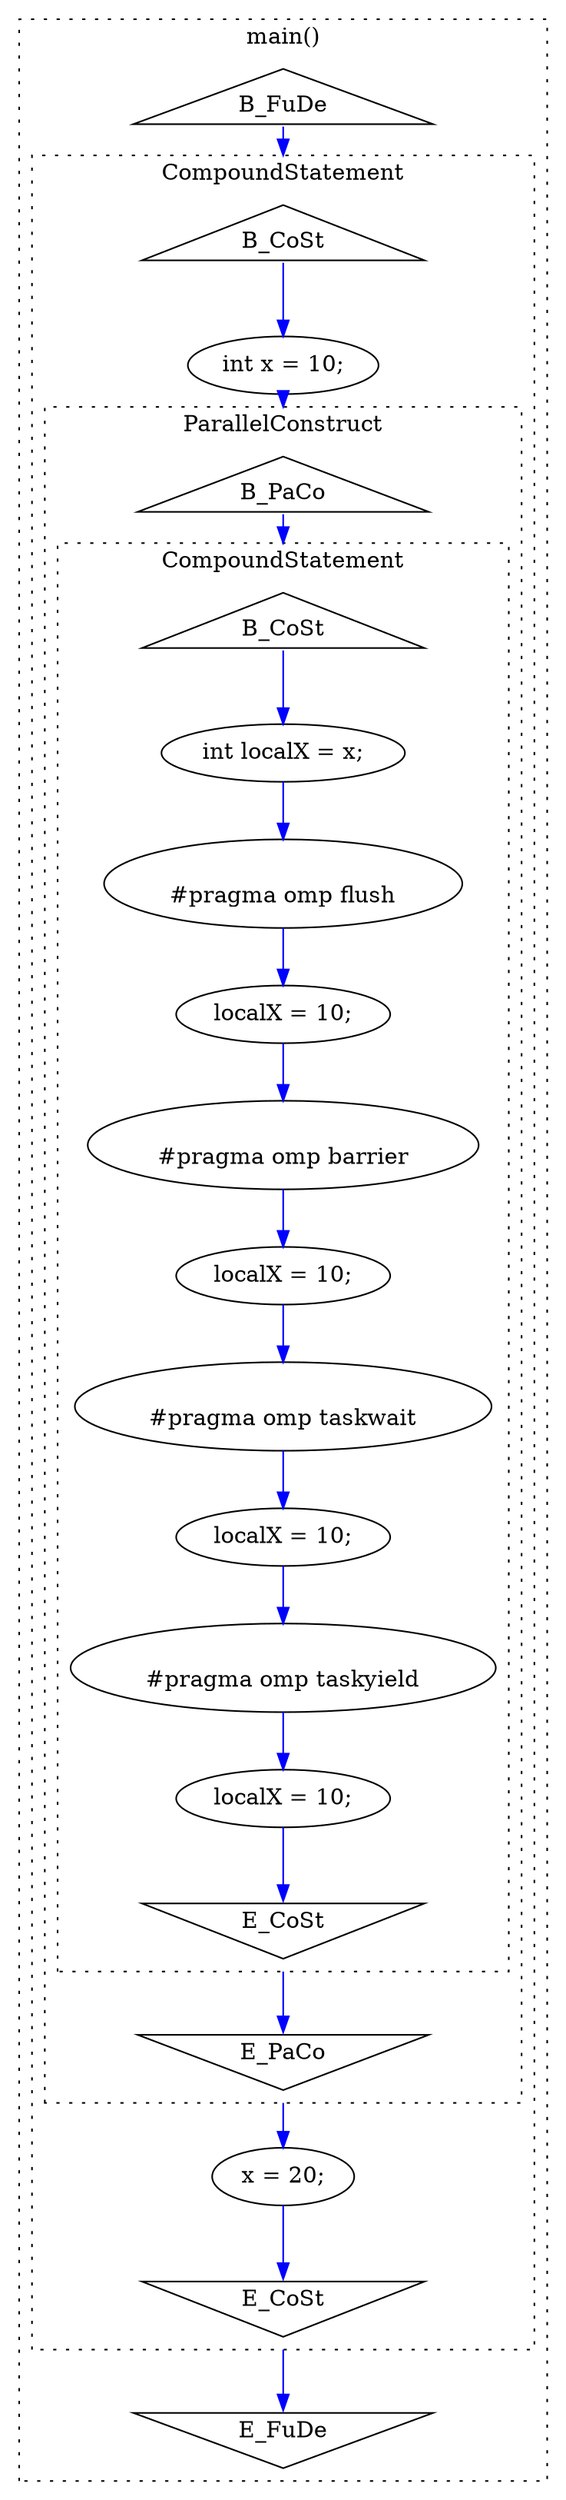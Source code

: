 digraph graph1988664928 {
	compound=true;
	edge[color=blue];
	subgraph cluster1886381510 {
		compound=true;
		style=dotted;
		label="main()";
		node1813375175[label="B_FuDe", shape="triangle"];
		node1446511153[label="E_FuDe", shape="invtriangle"];
		subgraph cluster1693580552 {
			compound=true;
			style=dotted;
			label="CompoundStatement";
			node1799316869[label="B_CoSt", shape="triangle"];
			node674233333[label="E_CoSt", shape="invtriangle"];
			node1041255755[label="int x = 10;"];
			subgraph cluster1440939580 {
				compound=true;
				style=dotted;
				label="ParallelConstruct";
				node1172417096[label="B_PaCo", shape="triangle"];
				node314966354[label="E_PaCo", shape="invtriangle"];
				subgraph cluster780172372 {
					compound=true;
					style=dotted;
					label="CompoundStatement";
					node1825662118[label="B_CoSt", shape="triangle"];
					node606740638[label="E_CoSt", shape="invtriangle"];
					node105146840[label="int localX = x;"];
					node730584984[label="
#pragma omp flush
"];
					node1276666395[label="localX = 10;"];
					node969115094[label="
#pragma omp barrier
"];
					node485237151[label="localX = 10;"];
					node1764622989[label="
#pragma omp taskwait
"];
					node1714007305[label="localX = 10;"];
					node1138845999[label="
#pragma omp taskyield
"];
					node1048332309[label="localX = 10;"];
				}
			}
			node668929853[label="x = 20;"];
		}
	}
	node1813375175 -> node1799316869[tailport=s, headport=n, weight=8, lhead=cluster1693580552];
	node1799316869 -> node1041255755[tailport=s, headport=n, weight=8];
	node1041255755 -> node1172417096[lhead=cluster1440939580, weight=8, tailport=s, headport=n];
	node1172417096 -> node1825662118[tailport=s, headport=n, weight=8, lhead=cluster780172372];
	node1825662118 -> node105146840[tailport=s, headport=n, weight=8];
	node105146840 -> node730584984[weight=8, tailport=s, headport=n];
	node730584984 -> node1276666395[weight=8, tailport=s, headport=n];
	node1276666395 -> node969115094[weight=8, tailport=s, headport=n];
	node969115094 -> node485237151[weight=8, tailport=s, headport=n];
	node485237151 -> node1764622989[weight=8, tailport=s, headport=n];
	node1764622989 -> node1714007305[weight=8, tailport=s, headport=n];
	node1714007305 -> node1138845999[weight=8, tailport=s, headport=n];
	node1138845999 -> node1048332309[weight=8, tailport=s, headport=n];
	node1048332309 -> node606740638[weight=8, tailport=s, headport=n];
	node606740638 -> node314966354[tailport=s, headport=n, weight=8, ltail=cluster780172372];
	node314966354 -> node668929853[tailport=s, headport=n, weight=8, ltail=cluster1440939580];
	node668929853 -> node674233333[weight=8, tailport=s, headport=n];
	node674233333 -> node1446511153[tailport=s, headport=n, weight=8, ltail=cluster1693580552];
}
